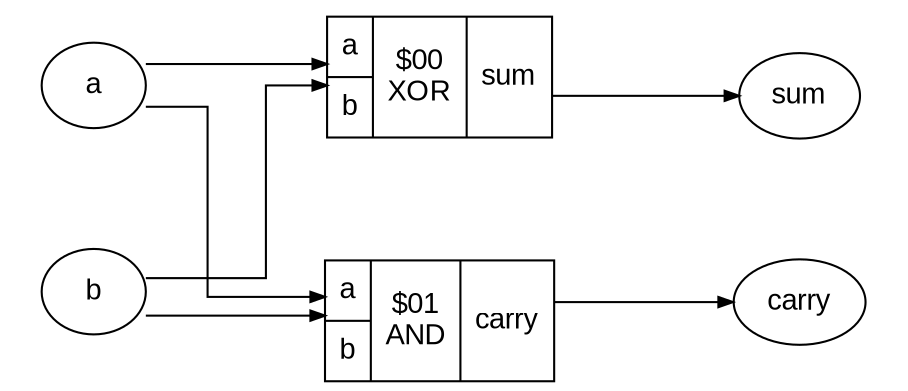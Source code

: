 digraph half_adder {
	graph [concentrate=true nodesep=0.8 ordering=out rankdir=LR ranksep=1.2 splines=ortho]
	node [fillcolor=white fontname=Arial height=0.5 margin=0.1 shape=record style=filled width=0.7]
	edge [arrowhead=normal arrowsize=0.7 penwidth=1.0]
	a [label=a fillcolor=white shape=ellipse style=filled]
	b [label=b fillcolor=white shape=ellipse style=filled]
	sum [label=sum fillcolor=white shape=ellipse style=filled]
	carry [label=carry fillcolor=white shape=ellipse style=filled]
	xor_xor1 [label="{{<a> a|<b> b}|$00\nXOR|<sum> sum}" shape=record]
	and_and1 [label="{{<a> a|<b> b}|$01\nAND|<carry> carry}" shape=record]
	a -> xor_xor1:a [headport=w tailport=e]
	a -> and_and1:a [headport=w tailport=e]
	b -> xor_xor1:b [headport=w tailport=e]
	b -> and_and1:b [headport=w tailport=e]
	xor_xor1:sum -> sum [headport=w tailport=e]
	and_and1:carry -> carry [headport=w tailport=e]
	subgraph cluster_inputs {
		rank=source style=invis
		a
		b
	}
	subgraph cluster_outputs {
		rank=sink style=invis
		sum
		carry
	}
}
